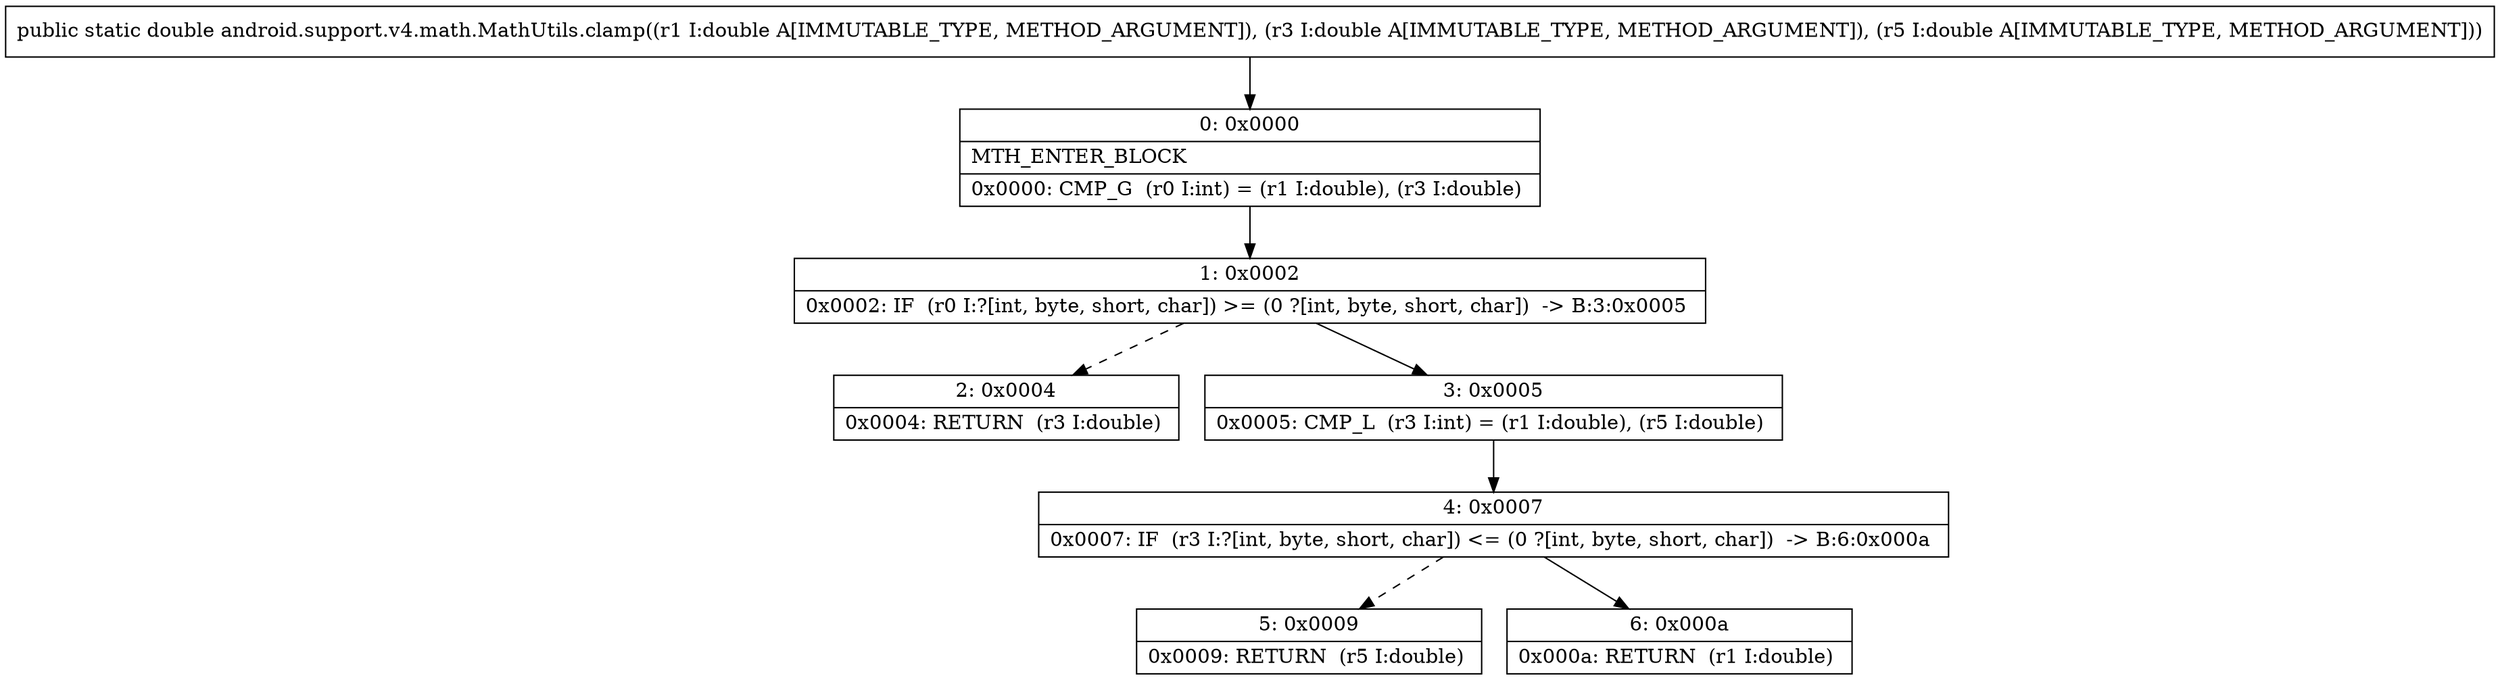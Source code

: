 digraph "CFG forandroid.support.v4.math.MathUtils.clamp(DDD)D" {
Node_0 [shape=record,label="{0\:\ 0x0000|MTH_ENTER_BLOCK\l|0x0000: CMP_G  (r0 I:int) = (r1 I:double), (r3 I:double) \l}"];
Node_1 [shape=record,label="{1\:\ 0x0002|0x0002: IF  (r0 I:?[int, byte, short, char]) \>= (0 ?[int, byte, short, char])  \-\> B:3:0x0005 \l}"];
Node_2 [shape=record,label="{2\:\ 0x0004|0x0004: RETURN  (r3 I:double) \l}"];
Node_3 [shape=record,label="{3\:\ 0x0005|0x0005: CMP_L  (r3 I:int) = (r1 I:double), (r5 I:double) \l}"];
Node_4 [shape=record,label="{4\:\ 0x0007|0x0007: IF  (r3 I:?[int, byte, short, char]) \<= (0 ?[int, byte, short, char])  \-\> B:6:0x000a \l}"];
Node_5 [shape=record,label="{5\:\ 0x0009|0x0009: RETURN  (r5 I:double) \l}"];
Node_6 [shape=record,label="{6\:\ 0x000a|0x000a: RETURN  (r1 I:double) \l}"];
MethodNode[shape=record,label="{public static double android.support.v4.math.MathUtils.clamp((r1 I:double A[IMMUTABLE_TYPE, METHOD_ARGUMENT]), (r3 I:double A[IMMUTABLE_TYPE, METHOD_ARGUMENT]), (r5 I:double A[IMMUTABLE_TYPE, METHOD_ARGUMENT])) }"];
MethodNode -> Node_0;
Node_0 -> Node_1;
Node_1 -> Node_2[style=dashed];
Node_1 -> Node_3;
Node_3 -> Node_4;
Node_4 -> Node_5[style=dashed];
Node_4 -> Node_6;
}

